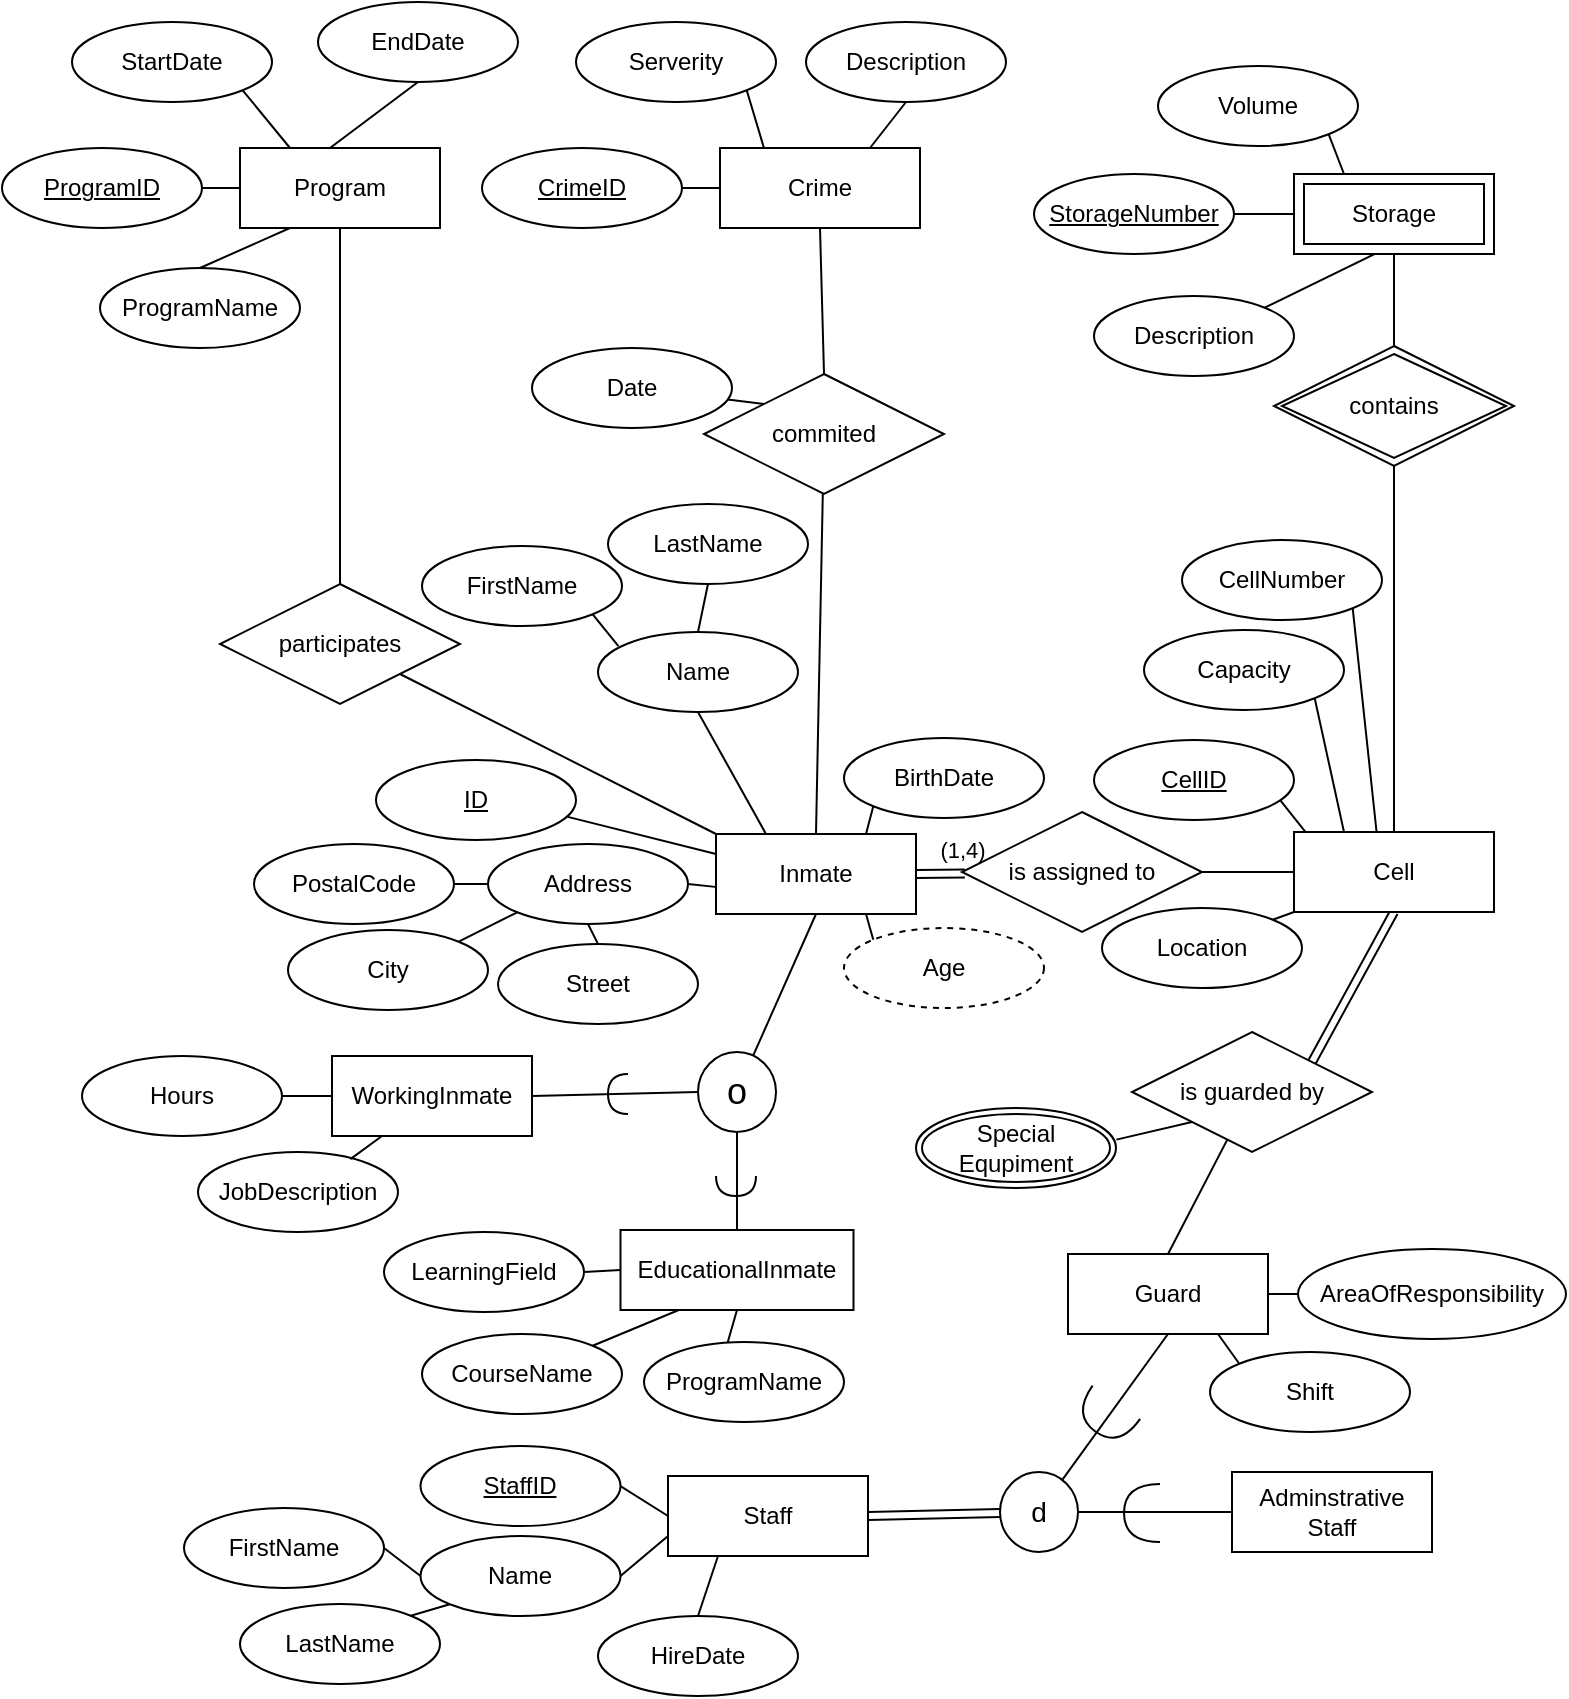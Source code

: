 <mxfile version="27.1.1">
  <diagram name="Page-1" id="BBwyY8dmLRAcq-_amI1H">
    <mxGraphModel dx="1548" dy="950" grid="0" gridSize="10" guides="1" tooltips="1" connect="1" arrows="1" fold="1" page="0" pageScale="1" pageWidth="850" pageHeight="1100" math="0" shadow="0">
      <root>
        <mxCell id="0" />
        <mxCell id="1" parent="0" />
        <mxCell id="2KIVhRjF1y1EVybfexX1-1" value="Inmate" style="whiteSpace=wrap;html=1;align=center;" vertex="1" parent="1">
          <mxGeometry x="166" y="65" width="100" height="40" as="geometry" />
        </mxCell>
        <mxCell id="2KIVhRjF1y1EVybfexX1-4" value="participates" style="shape=rhombus;perimeter=rhombusPerimeter;whiteSpace=wrap;html=1;align=center;" vertex="1" parent="1">
          <mxGeometry x="-82" y="-60" width="120" height="60" as="geometry" />
        </mxCell>
        <mxCell id="2KIVhRjF1y1EVybfexX1-5" value="" style="endArrow=none;html=1;rounded=0;entryX=0.5;entryY=0;entryDx=0;entryDy=0;" edge="1" parent="1" source="2KIVhRjF1y1EVybfexX1-6" target="2KIVhRjF1y1EVybfexX1-1">
          <mxGeometry relative="1" as="geometry">
            <mxPoint x="143" y="-66" as="sourcePoint" />
            <mxPoint x="299" y="11" as="targetPoint" />
            <Array as="points" />
          </mxGeometry>
        </mxCell>
        <mxCell id="2KIVhRjF1y1EVybfexX1-6" value="commited" style="shape=rhombus;perimeter=rhombusPerimeter;whiteSpace=wrap;html=1;align=center;" vertex="1" parent="1">
          <mxGeometry x="160" y="-165" width="120" height="60" as="geometry" />
        </mxCell>
        <mxCell id="2KIVhRjF1y1EVybfexX1-7" value="" style="endArrow=none;html=1;rounded=0;entryX=1;entryY=0.5;entryDx=0;entryDy=0;shape=link;" edge="1" parent="1" source="2KIVhRjF1y1EVybfexX1-8" target="2KIVhRjF1y1EVybfexX1-1">
          <mxGeometry relative="1" as="geometry">
            <mxPoint x="602" y="83" as="sourcePoint" />
            <mxPoint x="758" y="160" as="targetPoint" />
            <Array as="points" />
          </mxGeometry>
        </mxCell>
        <mxCell id="2KIVhRjF1y1EVybfexX1-54" value="&lt;div&gt;(1,4)&lt;/div&gt;" style="edgeLabel;html=1;align=center;verticalAlign=middle;resizable=0;points=[];rotation=0;" vertex="1" connectable="0" parent="2KIVhRjF1y1EVybfexX1-7">
          <mxGeometry x="-0.043" y="-2" relative="1" as="geometry">
            <mxPoint x="10" y="-10" as="offset" />
          </mxGeometry>
        </mxCell>
        <mxCell id="2KIVhRjF1y1EVybfexX1-8" value="is assigned to" style="shape=rhombus;perimeter=rhombusPerimeter;whiteSpace=wrap;html=1;align=center;" vertex="1" parent="1">
          <mxGeometry x="289" y="54" width="120" height="60" as="geometry" />
        </mxCell>
        <mxCell id="2KIVhRjF1y1EVybfexX1-9" value="" style="endArrow=none;html=1;rounded=0;entryX=0.5;entryY=0;entryDx=0;entryDy=0;" edge="1" parent="1" source="2KIVhRjF1y1EVybfexX1-10" target="2KIVhRjF1y1EVybfexX1-29">
          <mxGeometry relative="1" as="geometry">
            <mxPoint x="463" y="271" as="sourcePoint" />
            <mxPoint x="619" y="348" as="targetPoint" />
            <Array as="points" />
          </mxGeometry>
        </mxCell>
        <mxCell id="2KIVhRjF1y1EVybfexX1-10" value="is guarded by" style="shape=rhombus;perimeter=rhombusPerimeter;whiteSpace=wrap;html=1;align=center;" vertex="1" parent="1">
          <mxGeometry x="374" y="164" width="120" height="60" as="geometry" />
        </mxCell>
        <mxCell id="2KIVhRjF1y1EVybfexX1-14" value="" style="endArrow=none;html=1;rounded=0;exitX=0;exitY=0;exitDx=0;exitDy=0;" edge="1" parent="1" source="2KIVhRjF1y1EVybfexX1-6" target="2KIVhRjF1y1EVybfexX1-15">
          <mxGeometry relative="1" as="geometry">
            <mxPoint x="294.0" y="-142" as="sourcePoint" />
            <mxPoint x="367" y="-151" as="targetPoint" />
          </mxGeometry>
        </mxCell>
        <mxCell id="2KIVhRjF1y1EVybfexX1-15" value="Date" style="ellipse;whiteSpace=wrap;html=1;align=center;" vertex="1" parent="1">
          <mxGeometry x="74" y="-178" width="100" height="40" as="geometry" />
        </mxCell>
        <mxCell id="2KIVhRjF1y1EVybfexX1-17" value="" style="endArrow=none;html=1;rounded=0;exitX=1;exitY=1;exitDx=0;exitDy=0;entryX=0.25;entryY=0;entryDx=0;entryDy=0;" edge="1" parent="1" source="2KIVhRjF1y1EVybfexX1-35" target="2KIVhRjF1y1EVybfexX1-23">
          <mxGeometry relative="1" as="geometry">
            <mxPoint x="-138" y="-40" as="sourcePoint" />
            <mxPoint x="22" y="-40" as="targetPoint" />
          </mxGeometry>
        </mxCell>
        <mxCell id="2KIVhRjF1y1EVybfexX1-18" value="" style="endArrow=none;html=1;rounded=0;exitX=0.5;exitY=1;exitDx=0;exitDy=0;" edge="1" parent="1" source="2KIVhRjF1y1EVybfexX1-1" target="2KIVhRjF1y1EVybfexX1-55">
          <mxGeometry relative="1" as="geometry">
            <mxPoint x="136" y="149" as="sourcePoint" />
            <mxPoint x="216" y="146" as="targetPoint" />
          </mxGeometry>
        </mxCell>
        <mxCell id="2KIVhRjF1y1EVybfexX1-19" value="" style="endArrow=none;html=1;rounded=0;entryX=0.5;entryY=1;entryDx=0;entryDy=0;exitX=1;exitY=0;exitDx=0;exitDy=0;shape=link;" edge="1" parent="1" source="2KIVhRjF1y1EVybfexX1-10" target="2KIVhRjF1y1EVybfexX1-27">
          <mxGeometry relative="1" as="geometry">
            <mxPoint x="-172" y="122" as="sourcePoint" />
            <mxPoint x="-19" y="122" as="targetPoint" />
          </mxGeometry>
        </mxCell>
        <mxCell id="2KIVhRjF1y1EVybfexX1-20" value="" style="endArrow=none;html=1;rounded=0;entryX=0.419;entryY=0;entryDx=0;entryDy=0;entryPerimeter=0;exitX=0.5;exitY=1;exitDx=0;exitDy=0;" edge="1" parent="1" source="2KIVhRjF1y1EVybfexX1-72" target="2KIVhRjF1y1EVybfexX1-78">
          <mxGeometry relative="1" as="geometry">
            <mxPoint x="-347.5" y="252.5" as="sourcePoint" />
            <mxPoint x="-187.5" y="252.5" as="targetPoint" />
          </mxGeometry>
        </mxCell>
        <mxCell id="2KIVhRjF1y1EVybfexX1-21" value="" style="endArrow=none;html=1;rounded=0;exitX=1;exitY=0.5;exitDx=0;exitDy=0;entryX=0;entryY=0.5;entryDx=0;entryDy=0;" edge="1" parent="1" source="2KIVhRjF1y1EVybfexX1-34" target="2KIVhRjF1y1EVybfexX1-25">
          <mxGeometry relative="1" as="geometry">
            <mxPoint x="145" y="-225" as="sourcePoint" />
            <mxPoint x="305" y="-225" as="targetPoint" />
          </mxGeometry>
        </mxCell>
        <mxCell id="2KIVhRjF1y1EVybfexX1-22" value="" style="endArrow=none;html=1;rounded=0;exitX=1;exitY=0.5;exitDx=0;exitDy=0;entryX=0;entryY=0.5;entryDx=0;entryDy=0;" edge="1" parent="1" source="2KIVhRjF1y1EVybfexX1-33" target="2KIVhRjF1y1EVybfexX1-23">
          <mxGeometry relative="1" as="geometry">
            <mxPoint x="-72" y="-189" as="sourcePoint" />
            <mxPoint x="88" y="-189" as="targetPoint" />
          </mxGeometry>
        </mxCell>
        <mxCell id="2KIVhRjF1y1EVybfexX1-23" value="&lt;div&gt;Program&lt;/div&gt;" style="whiteSpace=wrap;html=1;align=center;" vertex="1" parent="1">
          <mxGeometry x="-72" y="-278" width="100" height="40" as="geometry" />
        </mxCell>
        <mxCell id="2KIVhRjF1y1EVybfexX1-24" value="" style="endArrow=none;html=1;rounded=0;entryX=0.5;entryY=1;entryDx=0;entryDy=0;exitX=0.5;exitY=0;exitDx=0;exitDy=0;" edge="1" parent="1" target="2KIVhRjF1y1EVybfexX1-23" source="2KIVhRjF1y1EVybfexX1-4">
          <mxGeometry relative="1" as="geometry">
            <mxPoint x="278" y="-184" as="sourcePoint" />
            <mxPoint x="99" y="-134" as="targetPoint" />
            <Array as="points" />
          </mxGeometry>
        </mxCell>
        <mxCell id="2KIVhRjF1y1EVybfexX1-25" value="Crime" style="whiteSpace=wrap;html=1;align=center;" vertex="1" parent="1">
          <mxGeometry x="168" y="-278" width="100" height="40" as="geometry" />
        </mxCell>
        <mxCell id="2KIVhRjF1y1EVybfexX1-26" value="" style="endArrow=none;html=1;rounded=0;entryX=0.5;entryY=1;entryDx=0;entryDy=0;exitX=0.5;exitY=0;exitDx=0;exitDy=0;" edge="1" parent="1" target="2KIVhRjF1y1EVybfexX1-25" source="2KIVhRjF1y1EVybfexX1-6">
          <mxGeometry relative="1" as="geometry">
            <mxPoint x="563" y="-135" as="sourcePoint" />
            <mxPoint x="876" y="-10" as="targetPoint" />
            <Array as="points" />
          </mxGeometry>
        </mxCell>
        <mxCell id="2KIVhRjF1y1EVybfexX1-27" value="Cell" style="whiteSpace=wrap;html=1;align=center;" vertex="1" parent="1">
          <mxGeometry x="455" y="64" width="100" height="40" as="geometry" />
        </mxCell>
        <mxCell id="2KIVhRjF1y1EVybfexX1-28" value="" style="endArrow=none;html=1;rounded=0;entryX=0;entryY=0.5;entryDx=0;entryDy=0;exitX=1;exitY=0.5;exitDx=0;exitDy=0;" edge="1" parent="1" target="2KIVhRjF1y1EVybfexX1-27" source="2KIVhRjF1y1EVybfexX1-8">
          <mxGeometry relative="1" as="geometry">
            <mxPoint x="775" y="-99" as="sourcePoint" />
            <mxPoint x="1088" y="26" as="targetPoint" />
            <Array as="points" />
          </mxGeometry>
        </mxCell>
        <mxCell id="2KIVhRjF1y1EVybfexX1-29" value="Guard" style="whiteSpace=wrap;html=1;align=center;" vertex="1" parent="1">
          <mxGeometry x="342" y="275" width="100" height="40" as="geometry" />
        </mxCell>
        <mxCell id="2KIVhRjF1y1EVybfexX1-30" value="" style="endArrow=none;html=1;rounded=0;entryX=1;entryY=0.5;entryDx=0;entryDy=0;exitX=0;exitY=0.5;exitDx=0;exitDy=0;" edge="1" parent="1" target="2KIVhRjF1y1EVybfexX1-29" source="2KIVhRjF1y1EVybfexX1-140">
          <mxGeometry relative="1" as="geometry">
            <mxPoint x="490" y="295" as="sourcePoint" />
            <mxPoint x="1032" y="502" as="targetPoint" />
            <Array as="points" />
          </mxGeometry>
        </mxCell>
        <mxCell id="2KIVhRjF1y1EVybfexX1-33" value="ProgramID" style="ellipse;whiteSpace=wrap;html=1;align=center;fontStyle=4;" vertex="1" parent="1">
          <mxGeometry x="-191" y="-278" width="100" height="40" as="geometry" />
        </mxCell>
        <mxCell id="2KIVhRjF1y1EVybfexX1-34" value="CrimeID" style="ellipse;whiteSpace=wrap;html=1;align=center;fontStyle=4;" vertex="1" parent="1">
          <mxGeometry x="49" y="-278" width="100" height="40" as="geometry" />
        </mxCell>
        <mxCell id="2KIVhRjF1y1EVybfexX1-35" value="StartDate" style="ellipse;whiteSpace=wrap;html=1;align=center;" vertex="1" parent="1">
          <mxGeometry x="-156" y="-341" width="100" height="40" as="geometry" />
        </mxCell>
        <mxCell id="2KIVhRjF1y1EVybfexX1-36" value="EndDate" style="ellipse;whiteSpace=wrap;html=1;align=center;" vertex="1" parent="1">
          <mxGeometry x="-33" y="-351" width="100" height="40" as="geometry" />
        </mxCell>
        <mxCell id="2KIVhRjF1y1EVybfexX1-37" value="&lt;div&gt;ProgramName&lt;/div&gt;" style="ellipse;whiteSpace=wrap;html=1;align=center;" vertex="1" parent="1">
          <mxGeometry x="-142" y="-218" width="100" height="40" as="geometry" />
        </mxCell>
        <mxCell id="2KIVhRjF1y1EVybfexX1-38" value="" style="endArrow=none;html=1;rounded=0;exitX=0.5;exitY=0;exitDx=0;exitDy=0;entryX=0.25;entryY=1;entryDx=0;entryDy=0;" edge="1" parent="1" source="2KIVhRjF1y1EVybfexX1-37" target="2KIVhRjF1y1EVybfexX1-23">
          <mxGeometry relative="1" as="geometry">
            <mxPoint x="-56" y="-240" as="sourcePoint" />
            <mxPoint x="-37" y="-240" as="targetPoint" />
          </mxGeometry>
        </mxCell>
        <mxCell id="2KIVhRjF1y1EVybfexX1-39" value="" style="endArrow=none;html=1;rounded=0;exitX=0.45;exitY=0;exitDx=0;exitDy=0;entryX=0.5;entryY=1;entryDx=0;entryDy=0;exitPerimeter=0;" edge="1" parent="1" source="2KIVhRjF1y1EVybfexX1-23" target="2KIVhRjF1y1EVybfexX1-36">
          <mxGeometry relative="1" as="geometry">
            <mxPoint x="-7" y="-297" as="sourcePoint" />
            <mxPoint x="12" y="-297" as="targetPoint" />
          </mxGeometry>
        </mxCell>
        <mxCell id="2KIVhRjF1y1EVybfexX1-41" value="" style="endArrow=none;html=1;rounded=0;exitX=1;exitY=1;exitDx=0;exitDy=0;entryX=0.219;entryY=-0.007;entryDx=0;entryDy=0;entryPerimeter=0;" edge="1" parent="1" source="2KIVhRjF1y1EVybfexX1-42" target="2KIVhRjF1y1EVybfexX1-25">
          <mxGeometry relative="1" as="geometry">
            <mxPoint x="109" y="-53" as="sourcePoint" />
            <mxPoint x="200" y="-291" as="targetPoint" />
          </mxGeometry>
        </mxCell>
        <mxCell id="2KIVhRjF1y1EVybfexX1-42" value="Serverity" style="ellipse;whiteSpace=wrap;html=1;align=center;" vertex="1" parent="1">
          <mxGeometry x="96" y="-341" width="100" height="40" as="geometry" />
        </mxCell>
        <mxCell id="2KIVhRjF1y1EVybfexX1-43" value="Description" style="ellipse;whiteSpace=wrap;html=1;align=center;" vertex="1" parent="1">
          <mxGeometry x="211" y="-341" width="100" height="40" as="geometry" />
        </mxCell>
        <mxCell id="2KIVhRjF1y1EVybfexX1-44" value="" style="endArrow=none;html=1;rounded=0;exitX=0.75;exitY=0;exitDx=0;exitDy=0;entryX=0.5;entryY=1;entryDx=0;entryDy=0;" edge="1" parent="1" target="2KIVhRjF1y1EVybfexX1-43" source="2KIVhRjF1y1EVybfexX1-25">
          <mxGeometry relative="1" as="geometry">
            <mxPoint x="220" y="-291" as="sourcePoint" />
            <mxPoint x="259" y="-310" as="targetPoint" />
          </mxGeometry>
        </mxCell>
        <mxCell id="2KIVhRjF1y1EVybfexX1-45" value="" style="endArrow=none;html=1;rounded=0;exitX=0.921;exitY=0.721;exitDx=0;exitDy=0;exitPerimeter=0;entryX=0.058;entryY=0.003;entryDx=0;entryDy=0;entryPerimeter=0;" edge="1" parent="1" source="2KIVhRjF1y1EVybfexX1-47" target="2KIVhRjF1y1EVybfexX1-27">
          <mxGeometry relative="1" as="geometry">
            <mxPoint x="406" y="-62" as="sourcePoint" />
            <mxPoint x="459" y="62" as="targetPoint" />
          </mxGeometry>
        </mxCell>
        <mxCell id="2KIVhRjF1y1EVybfexX1-47" value="CellID" style="ellipse;whiteSpace=wrap;html=1;align=center;fontStyle=4;" vertex="1" parent="1">
          <mxGeometry x="355" y="18" width="100" height="40" as="geometry" />
        </mxCell>
        <mxCell id="2KIVhRjF1y1EVybfexX1-48" value="" style="endArrow=none;html=1;rounded=0;exitX=1;exitY=1;exitDx=0;exitDy=0;entryX=0.413;entryY=0.003;entryDx=0;entryDy=0;entryPerimeter=0;" edge="1" parent="1" source="2KIVhRjF1y1EVybfexX1-49" target="2KIVhRjF1y1EVybfexX1-27">
          <mxGeometry relative="1" as="geometry">
            <mxPoint x="370" y="110" as="sourcePoint" />
            <mxPoint x="450.9" y="-115.28" as="targetPoint" />
          </mxGeometry>
        </mxCell>
        <mxCell id="2KIVhRjF1y1EVybfexX1-49" value="CellNumber" style="ellipse;whiteSpace=wrap;html=1;align=center;" vertex="1" parent="1">
          <mxGeometry x="399" y="-82" width="100" height="40" as="geometry" />
        </mxCell>
        <mxCell id="2KIVhRjF1y1EVybfexX1-50" value="Location" style="ellipse;whiteSpace=wrap;html=1;align=center;" vertex="1" parent="1">
          <mxGeometry x="359" y="102" width="100" height="40" as="geometry" />
        </mxCell>
        <mxCell id="2KIVhRjF1y1EVybfexX1-51" value="" style="endArrow=none;html=1;rounded=0;exitX=0;exitY=1;exitDx=0;exitDy=0;entryX=1;entryY=0;entryDx=0;entryDy=0;" edge="1" parent="1" source="2KIVhRjF1y1EVybfexX1-27" target="2KIVhRjF1y1EVybfexX1-50">
          <mxGeometry relative="1" as="geometry">
            <mxPoint x="504" y="-115" as="sourcePoint" />
            <mxPoint x="520" y="-147" as="targetPoint" />
          </mxGeometry>
        </mxCell>
        <mxCell id="2KIVhRjF1y1EVybfexX1-52" value="Capacity" style="ellipse;whiteSpace=wrap;html=1;align=center;" vertex="1" parent="1">
          <mxGeometry x="380" y="-37" width="100" height="40" as="geometry" />
        </mxCell>
        <mxCell id="2KIVhRjF1y1EVybfexX1-53" value="" style="endArrow=none;html=1;rounded=0;exitX=0.25;exitY=0;exitDx=0;exitDy=0;entryX=1;entryY=1;entryDx=0;entryDy=0;" edge="1" parent="1" target="2KIVhRjF1y1EVybfexX1-52" source="2KIVhRjF1y1EVybfexX1-27">
          <mxGeometry relative="1" as="geometry">
            <mxPoint x="586" y="-57" as="sourcePoint" />
            <mxPoint x="602" y="-102" as="targetPoint" />
          </mxGeometry>
        </mxCell>
        <mxCell id="2KIVhRjF1y1EVybfexX1-55" value="&lt;div align=&quot;center&quot;&gt;&lt;font style=&quot;font-size: 18px;&quot;&gt;o&lt;/font&gt;&lt;/div&gt;" style="ellipse;whiteSpace=wrap;html=1;align=center;" vertex="1" parent="1">
          <mxGeometry x="157" y="174" width="39" height="40" as="geometry" />
        </mxCell>
        <mxCell id="2KIVhRjF1y1EVybfexX1-60" value="" style="endArrow=none;html=1;rounded=0;exitX=0.5;exitY=1;exitDx=0;exitDy=0;entryX=0.5;entryY=0;entryDx=0;entryDy=0;" edge="1" parent="1" source="2KIVhRjF1y1EVybfexX1-55" target="2KIVhRjF1y1EVybfexX1-72">
          <mxGeometry x="-0.002" y="-24" relative="1" as="geometry">
            <mxPoint x="117" y="273" as="sourcePoint" />
            <mxPoint x="141" y="295" as="targetPoint" />
            <mxPoint as="offset" />
          </mxGeometry>
        </mxCell>
        <mxCell id="2KIVhRjF1y1EVybfexX1-61" value="" style="endArrow=none;html=1;rounded=0;exitX=0;exitY=0.5;exitDx=0;exitDy=0;entryX=1;entryY=0.5;entryDx=0;entryDy=0;" edge="1" parent="1" source="2KIVhRjF1y1EVybfexX1-55" target="2KIVhRjF1y1EVybfexX1-68">
          <mxGeometry relative="1" as="geometry">
            <mxPoint x="44" y="255" as="sourcePoint" />
            <mxPoint x="55" y="302" as="targetPoint" />
          </mxGeometry>
        </mxCell>
        <mxCell id="2KIVhRjF1y1EVybfexX1-64" value="" style="shape=requiredInterface;html=1;verticalLabelPosition=bottom;sketch=0;rotation=90;" vertex="1" parent="1">
          <mxGeometry x="171" y="231" width="10" height="20" as="geometry" />
        </mxCell>
        <mxCell id="2KIVhRjF1y1EVybfexX1-65" value="" style="shape=requiredInterface;html=1;verticalLabelPosition=bottom;sketch=0;rotation=-180;" vertex="1" parent="1">
          <mxGeometry x="111.997" y="185.004" width="10" height="20" as="geometry" />
        </mxCell>
        <mxCell id="2KIVhRjF1y1EVybfexX1-67" value="" style="endArrow=none;html=1;rounded=0;exitX=1;exitY=0.5;exitDx=0;exitDy=0;entryX=0;entryY=0.5;entryDx=0;entryDy=0;" edge="1" parent="1" target="2KIVhRjF1y1EVybfexX1-68" source="2KIVhRjF1y1EVybfexX1-76">
          <mxGeometry relative="1" as="geometry">
            <mxPoint x="-70" y="249" as="sourcePoint" />
            <mxPoint x="109" y="318" as="targetPoint" />
          </mxGeometry>
        </mxCell>
        <mxCell id="2KIVhRjF1y1EVybfexX1-68" value="WorkingInmate" style="whiteSpace=wrap;html=1;align=center;" vertex="1" parent="1">
          <mxGeometry x="-26" y="176" width="100" height="40" as="geometry" />
        </mxCell>
        <mxCell id="2KIVhRjF1y1EVybfexX1-69" value="JobDescription" style="ellipse;whiteSpace=wrap;html=1;align=center;" vertex="1" parent="1">
          <mxGeometry x="-93" y="224" width="100" height="40" as="geometry" />
        </mxCell>
        <mxCell id="2KIVhRjF1y1EVybfexX1-70" value="" style="endArrow=none;html=1;rounded=0;exitX=0.762;exitY=0.089;exitDx=0;exitDy=0;entryX=0.25;entryY=1;entryDx=0;entryDy=0;exitPerimeter=0;" edge="1" parent="1" source="2KIVhRjF1y1EVybfexX1-69" target="2KIVhRjF1y1EVybfexX1-68">
          <mxGeometry relative="1" as="geometry">
            <mxPoint x="-35" y="267" as="sourcePoint" />
            <mxPoint x="-16" y="267" as="targetPoint" />
          </mxGeometry>
        </mxCell>
        <mxCell id="2KIVhRjF1y1EVybfexX1-71" value="" style="endArrow=none;html=1;rounded=0;entryX=1;entryY=0.5;entryDx=0;entryDy=0;exitX=0;exitY=0.5;exitDx=0;exitDy=0;" edge="1" parent="1" target="2KIVhRjF1y1EVybfexX1-75" source="2KIVhRjF1y1EVybfexX1-72">
          <mxGeometry relative="1" as="geometry">
            <mxPoint x="118" y="273" as="sourcePoint" />
            <mxPoint x="114.5" y="288.5" as="targetPoint" />
          </mxGeometry>
        </mxCell>
        <mxCell id="2KIVhRjF1y1EVybfexX1-72" value="EducationalInmate" style="whiteSpace=wrap;html=1;align=center;" vertex="1" parent="1">
          <mxGeometry x="118.25" y="263" width="116.5" height="40" as="geometry" />
        </mxCell>
        <mxCell id="2KIVhRjF1y1EVybfexX1-73" value="CourseName" style="ellipse;whiteSpace=wrap;html=1;align=center;" vertex="1" parent="1">
          <mxGeometry x="19" y="315" width="100" height="40" as="geometry" />
        </mxCell>
        <mxCell id="2KIVhRjF1y1EVybfexX1-74" value="" style="endArrow=none;html=1;rounded=0;exitX=1;exitY=0;exitDx=0;exitDy=0;entryX=0.25;entryY=1;entryDx=0;entryDy=0;" edge="1" parent="1" source="2KIVhRjF1y1EVybfexX1-73" target="2KIVhRjF1y1EVybfexX1-72">
          <mxGeometry relative="1" as="geometry">
            <mxPoint x="138" y="341" as="sourcePoint" />
            <mxPoint x="157" y="341" as="targetPoint" />
          </mxGeometry>
        </mxCell>
        <mxCell id="2KIVhRjF1y1EVybfexX1-75" value="LearningField" style="ellipse;whiteSpace=wrap;html=1;align=center;" vertex="1" parent="1">
          <mxGeometry y="264" width="100" height="40" as="geometry" />
        </mxCell>
        <mxCell id="2KIVhRjF1y1EVybfexX1-76" value="Hours" style="ellipse;whiteSpace=wrap;html=1;align=center;" vertex="1" parent="1">
          <mxGeometry x="-151" y="176" width="100" height="40" as="geometry" />
        </mxCell>
        <mxCell id="2KIVhRjF1y1EVybfexX1-78" value="&lt;div&gt;ProgramName&lt;/div&gt;" style="ellipse;whiteSpace=wrap;html=1;align=center;" vertex="1" parent="1">
          <mxGeometry x="130" y="319" width="100" height="40" as="geometry" />
        </mxCell>
        <mxCell id="2KIVhRjF1y1EVybfexX1-79" value="" style="endArrow=none;html=1;rounded=0;exitX=0.5;exitY=0;exitDx=0;exitDy=0;entryX=0.5;entryY=1;entryDx=0;entryDy=0;" edge="1" parent="1" source="2KIVhRjF1y1EVybfexX1-82" target="2KIVhRjF1y1EVybfexX1-97">
          <mxGeometry relative="1" as="geometry">
            <mxPoint x="810" y="49" as="sourcePoint" />
            <mxPoint x="762" y="99" as="targetPoint" />
            <Array as="points" />
          </mxGeometry>
        </mxCell>
        <mxCell id="2KIVhRjF1y1EVybfexX1-81" value="" style="endArrow=none;html=1;rounded=0;entryX=0.5;entryY=1;entryDx=0;entryDy=0;exitX=0.5;exitY=0;exitDx=0;exitDy=0;" edge="1" parent="1" source="2KIVhRjF1y1EVybfexX1-27" target="2KIVhRjF1y1EVybfexX1-82">
          <mxGeometry relative="1" as="geometry">
            <mxPoint x="298" y="-77" as="sourcePoint" />
            <mxPoint x="699" y="234" as="targetPoint" />
          </mxGeometry>
        </mxCell>
        <mxCell id="2KIVhRjF1y1EVybfexX1-82" value="contains" style="shape=rhombus;double=1;perimeter=rhombusPerimeter;whiteSpace=wrap;html=1;align=center;" vertex="1" parent="1">
          <mxGeometry x="445" y="-179" width="120" height="60" as="geometry" />
        </mxCell>
        <mxCell id="2KIVhRjF1y1EVybfexX1-84" value="Staff" style="whiteSpace=wrap;html=1;align=center;" vertex="1" parent="1">
          <mxGeometry x="142" y="386" width="100" height="40" as="geometry" />
        </mxCell>
        <mxCell id="2KIVhRjF1y1EVybfexX1-85" value="" style="endArrow=none;html=1;rounded=0;exitX=1;exitY=0.5;exitDx=0;exitDy=0;shape=link;" edge="1" parent="1" source="2KIVhRjF1y1EVybfexX1-84" target="2KIVhRjF1y1EVybfexX1-86">
          <mxGeometry relative="1" as="geometry">
            <mxPoint x="176" y="653" as="sourcePoint" />
            <mxPoint x="256" y="650" as="targetPoint" />
          </mxGeometry>
        </mxCell>
        <mxCell id="2KIVhRjF1y1EVybfexX1-86" value="&lt;font style=&quot;font-size: 14px;&quot;&gt;d&lt;/font&gt;" style="ellipse;whiteSpace=wrap;html=1;align=center;" vertex="1" parent="1">
          <mxGeometry x="308" y="384" width="39" height="40" as="geometry" />
        </mxCell>
        <mxCell id="2KIVhRjF1y1EVybfexX1-87" value="" style="endArrow=none;html=1;rounded=0;entryX=0.5;entryY=1;entryDx=0;entryDy=0;" edge="1" parent="1" source="2KIVhRjF1y1EVybfexX1-86" target="2KIVhRjF1y1EVybfexX1-29">
          <mxGeometry x="-0.002" y="-24" relative="1" as="geometry">
            <mxPoint x="274" y="692" as="sourcePoint" />
            <mxPoint x="298" y="714" as="targetPoint" />
            <mxPoint as="offset" />
          </mxGeometry>
        </mxCell>
        <mxCell id="2KIVhRjF1y1EVybfexX1-88" value="" style="endArrow=none;html=1;rounded=0;exitX=1;exitY=0.5;exitDx=0;exitDy=0;entryX=0;entryY=0.5;entryDx=0;entryDy=0;" edge="1" parent="1" source="2KIVhRjF1y1EVybfexX1-86" target="2KIVhRjF1y1EVybfexX1-91">
          <mxGeometry relative="1" as="geometry">
            <mxPoint x="349.001" y="439.001" as="sourcePoint" />
            <mxPoint x="451.78" y="419.79" as="targetPoint" />
          </mxGeometry>
        </mxCell>
        <mxCell id="2KIVhRjF1y1EVybfexX1-89" value="" style="shape=requiredInterface;html=1;verticalLabelPosition=bottom;sketch=0;rotation=-180;" vertex="1" parent="1">
          <mxGeometry x="370" y="389.98" width="18" height="29.02" as="geometry" />
        </mxCell>
        <mxCell id="2KIVhRjF1y1EVybfexX1-91" value="Adminstrative Staff" style="whiteSpace=wrap;html=1;align=center;" vertex="1" parent="1">
          <mxGeometry x="424" y="384" width="100" height="40" as="geometry" />
        </mxCell>
        <mxCell id="2KIVhRjF1y1EVybfexX1-92" value="" style="endArrow=none;html=1;rounded=0;entryX=0.423;entryY=0.976;entryDx=0;entryDy=0;entryPerimeter=0;exitX=1;exitY=0;exitDx=0;exitDy=0;" edge="1" parent="1" source="2KIVhRjF1y1EVybfexX1-104" target="2KIVhRjF1y1EVybfexX1-97">
          <mxGeometry relative="1" as="geometry">
            <mxPoint x="542" y="-40" as="sourcePoint" />
            <mxPoint x="372" y="477" as="targetPoint" />
          </mxGeometry>
        </mxCell>
        <mxCell id="2KIVhRjF1y1EVybfexX1-97" value="Storage" style="shape=ext;margin=3;double=1;whiteSpace=wrap;html=1;align=center;" vertex="1" parent="1">
          <mxGeometry x="455" y="-265" width="100" height="40" as="geometry" />
        </mxCell>
        <mxCell id="2KIVhRjF1y1EVybfexX1-98" value="StorageNumber" style="ellipse;whiteSpace=wrap;html=1;align=center;fontStyle=4;" vertex="1" parent="1">
          <mxGeometry x="325" y="-265" width="100" height="40" as="geometry" />
        </mxCell>
        <mxCell id="2KIVhRjF1y1EVybfexX1-100" value="" style="endArrow=none;html=1;rounded=0;entryX=1;entryY=0.5;entryDx=0;entryDy=0;exitX=0;exitY=0.5;exitDx=0;exitDy=0;" edge="1" parent="1" source="2KIVhRjF1y1EVybfexX1-97" target="2KIVhRjF1y1EVybfexX1-98">
          <mxGeometry relative="1" as="geometry">
            <mxPoint x="694" y="322" as="sourcePoint" />
            <mxPoint x="692" y="229" as="targetPoint" />
            <Array as="points" />
          </mxGeometry>
        </mxCell>
        <mxCell id="2KIVhRjF1y1EVybfexX1-101" value="" style="endArrow=none;html=1;rounded=0;entryX=0.25;entryY=0;entryDx=0;entryDy=0;exitX=1;exitY=1;exitDx=0;exitDy=0;" edge="1" parent="1" source="2KIVhRjF1y1EVybfexX1-103" target="2KIVhRjF1y1EVybfexX1-97">
          <mxGeometry relative="1" as="geometry">
            <mxPoint x="634" y="-72" as="sourcePoint" />
            <mxPoint x="782" y="234" as="targetPoint" />
          </mxGeometry>
        </mxCell>
        <mxCell id="2KIVhRjF1y1EVybfexX1-103" value="Volume" style="ellipse;whiteSpace=wrap;html=1;align=center;" vertex="1" parent="1">
          <mxGeometry x="387" y="-319" width="100" height="40" as="geometry" />
        </mxCell>
        <mxCell id="2KIVhRjF1y1EVybfexX1-104" value="Description" style="ellipse;whiteSpace=wrap;html=1;align=center;" vertex="1" parent="1">
          <mxGeometry x="355" y="-204" width="100" height="40" as="geometry" />
        </mxCell>
        <mxCell id="2KIVhRjF1y1EVybfexX1-106" value="Name" style="ellipse;whiteSpace=wrap;html=1;align=center;" vertex="1" parent="1">
          <mxGeometry x="107" y="-36" width="100" height="40" as="geometry" />
        </mxCell>
        <mxCell id="2KIVhRjF1y1EVybfexX1-107" value="BirthDate" style="ellipse;whiteSpace=wrap;html=1;align=center;" vertex="1" parent="1">
          <mxGeometry x="230" y="17" width="100" height="40" as="geometry" />
        </mxCell>
        <mxCell id="2KIVhRjF1y1EVybfexX1-108" value="Age" style="ellipse;whiteSpace=wrap;html=1;align=center;dashed=1;" vertex="1" parent="1">
          <mxGeometry x="230" y="112" width="100" height="40" as="geometry" />
        </mxCell>
        <mxCell id="2KIVhRjF1y1EVybfexX1-110" value="ID" style="ellipse;whiteSpace=wrap;html=1;align=center;fontStyle=4;" vertex="1" parent="1">
          <mxGeometry x="-4" y="28" width="100" height="40" as="geometry" />
        </mxCell>
        <mxCell id="2KIVhRjF1y1EVybfexX1-111" value="Special Equpiment" style="ellipse;shape=doubleEllipse;margin=3;whiteSpace=wrap;html=1;align=center;" vertex="1" parent="1">
          <mxGeometry x="266" y="202" width="100" height="40" as="geometry" />
        </mxCell>
        <mxCell id="2KIVhRjF1y1EVybfexX1-112" value="LastName" style="ellipse;whiteSpace=wrap;html=1;align=center;" vertex="1" parent="1">
          <mxGeometry x="112" y="-100" width="100" height="40" as="geometry" />
        </mxCell>
        <mxCell id="2KIVhRjF1y1EVybfexX1-113" value="FirstName" style="ellipse;whiteSpace=wrap;html=1;align=center;" vertex="1" parent="1">
          <mxGeometry x="19" y="-79" width="100" height="40" as="geometry" />
        </mxCell>
        <mxCell id="2KIVhRjF1y1EVybfexX1-114" value="" style="endArrow=none;html=1;rounded=0;exitX=1;exitY=1;exitDx=0;exitDy=0;entryX=0;entryY=0;entryDx=0;entryDy=0;" edge="1" parent="1" source="2KIVhRjF1y1EVybfexX1-4" target="2KIVhRjF1y1EVybfexX1-1">
          <mxGeometry relative="1" as="geometry">
            <mxPoint x="295" y="-22" as="sourcePoint" />
            <mxPoint x="455" y="-22" as="targetPoint" />
          </mxGeometry>
        </mxCell>
        <mxCell id="2KIVhRjF1y1EVybfexX1-115" value="" style="endArrow=none;html=1;rounded=0;entryX=0.102;entryY=0.177;entryDx=0;entryDy=0;exitX=1;exitY=1;exitDx=0;exitDy=0;entryPerimeter=0;" edge="1" parent="1" source="2KIVhRjF1y1EVybfexX1-113" target="2KIVhRjF1y1EVybfexX1-106">
          <mxGeometry relative="1" as="geometry">
            <mxPoint x="-37" y="-80" as="sourcePoint" />
            <mxPoint x="123" y="-80" as="targetPoint" />
          </mxGeometry>
        </mxCell>
        <mxCell id="2KIVhRjF1y1EVybfexX1-116" value="" style="endArrow=none;html=1;rounded=0;entryX=0.5;entryY=0;entryDx=0;entryDy=0;exitX=0.5;exitY=1;exitDx=0;exitDy=0;" edge="1" parent="1" source="2KIVhRjF1y1EVybfexX1-112" target="2KIVhRjF1y1EVybfexX1-106">
          <mxGeometry relative="1" as="geometry">
            <mxPoint x="121" y="-36" as="sourcePoint" />
            <mxPoint x="163" y="-69" as="targetPoint" />
          </mxGeometry>
        </mxCell>
        <mxCell id="2KIVhRjF1y1EVybfexX1-117" value="" style="endArrow=none;html=1;rounded=0;entryX=0.959;entryY=0.711;entryDx=0;entryDy=0;exitX=0;exitY=0.25;exitDx=0;exitDy=0;entryPerimeter=0;" edge="1" parent="1" source="2KIVhRjF1y1EVybfexX1-1" target="2KIVhRjF1y1EVybfexX1-110">
          <mxGeometry relative="1" as="geometry">
            <mxPoint x="143" y="79" as="sourcePoint" />
            <mxPoint x="185" y="46" as="targetPoint" />
          </mxGeometry>
        </mxCell>
        <mxCell id="2KIVhRjF1y1EVybfexX1-118" value="" style="endArrow=none;html=1;rounded=0;entryX=0;entryY=1;entryDx=0;entryDy=0;exitX=0.75;exitY=0;exitDx=0;exitDy=0;" edge="1" parent="1" source="2KIVhRjF1y1EVybfexX1-1" target="2KIVhRjF1y1EVybfexX1-107">
          <mxGeometry relative="1" as="geometry">
            <mxPoint x="166" y="47" as="sourcePoint" />
            <mxPoint x="208" y="14" as="targetPoint" />
          </mxGeometry>
        </mxCell>
        <mxCell id="2KIVhRjF1y1EVybfexX1-119" value="" style="endArrow=none;html=1;rounded=0;entryX=0.5;entryY=1;entryDx=0;entryDy=0;exitX=0.25;exitY=0;exitDx=0;exitDy=0;" edge="1" parent="1" source="2KIVhRjF1y1EVybfexX1-1" target="2KIVhRjF1y1EVybfexX1-106">
          <mxGeometry relative="1" as="geometry">
            <mxPoint x="181" y="75" as="sourcePoint" />
            <mxPoint x="223" y="42" as="targetPoint" />
          </mxGeometry>
        </mxCell>
        <mxCell id="2KIVhRjF1y1EVybfexX1-120" value="Address" style="ellipse;whiteSpace=wrap;html=1;align=center;" vertex="1" parent="1">
          <mxGeometry x="52" y="70" width="100" height="40" as="geometry" />
        </mxCell>
        <mxCell id="2KIVhRjF1y1EVybfexX1-121" value="PostalCode" style="ellipse;whiteSpace=wrap;html=1;align=center;" vertex="1" parent="1">
          <mxGeometry x="-65" y="70" width="100" height="40" as="geometry" />
        </mxCell>
        <mxCell id="2KIVhRjF1y1EVybfexX1-124" value="" style="endArrow=none;html=1;rounded=0;entryX=1;entryY=0;entryDx=0;entryDy=0;exitX=0;exitY=1;exitDx=0;exitDy=0;" edge="1" parent="1" target="2KIVhRjF1y1EVybfexX1-131" source="2KIVhRjF1y1EVybfexX1-120">
          <mxGeometry relative="1" as="geometry">
            <mxPoint x="90" y="175" as="sourcePoint" />
            <mxPoint x="-0.1" y="151.44" as="targetPoint" />
          </mxGeometry>
        </mxCell>
        <mxCell id="2KIVhRjF1y1EVybfexX1-125" value="" style="endArrow=none;html=1;rounded=0;entryX=1;entryY=0.5;entryDx=0;entryDy=0;exitX=0;exitY=0.5;exitDx=0;exitDy=0;" edge="1" parent="1" target="2KIVhRjF1y1EVybfexX1-121" source="2KIVhRjF1y1EVybfexX1-120">
          <mxGeometry relative="1" as="geometry">
            <mxPoint x="90" y="165" as="sourcePoint" />
            <mxPoint x="132" y="114" as="targetPoint" />
          </mxGeometry>
        </mxCell>
        <mxCell id="2KIVhRjF1y1EVybfexX1-126" value="Street" style="ellipse;whiteSpace=wrap;html=1;align=center;" vertex="1" parent="1">
          <mxGeometry x="57" y="120" width="100" height="40" as="geometry" />
        </mxCell>
        <mxCell id="2KIVhRjF1y1EVybfexX1-130" value="" style="endArrow=none;html=1;rounded=0;entryX=0.5;entryY=0;entryDx=0;entryDy=0;exitX=0.5;exitY=1;exitDx=0;exitDy=0;" edge="1" parent="1" target="2KIVhRjF1y1EVybfexX1-126" source="2KIVhRjF1y1EVybfexX1-120">
          <mxGeometry relative="1" as="geometry">
            <mxPoint x="214" y="212" as="sourcePoint" />
            <mxPoint x="256" y="161" as="targetPoint" />
          </mxGeometry>
        </mxCell>
        <mxCell id="2KIVhRjF1y1EVybfexX1-131" value="City" style="ellipse;whiteSpace=wrap;html=1;align=center;" vertex="1" parent="1">
          <mxGeometry x="-48" y="113" width="100" height="40" as="geometry" />
        </mxCell>
        <mxCell id="2KIVhRjF1y1EVybfexX1-133" value="" style="endArrow=none;html=1;rounded=0;entryX=1;entryY=0.5;entryDx=0;entryDy=0;exitX=-0.004;exitY=0.661;exitDx=0;exitDy=0;exitPerimeter=0;" edge="1" parent="1" source="2KIVhRjF1y1EVybfexX1-1" target="2KIVhRjF1y1EVybfexX1-120">
          <mxGeometry relative="1" as="geometry">
            <mxPoint x="154.0" y="69" as="sourcePoint" />
            <mxPoint x="128" y="77" as="targetPoint" />
          </mxGeometry>
        </mxCell>
        <mxCell id="2KIVhRjF1y1EVybfexX1-134" value="" style="endArrow=none;html=1;rounded=0;entryX=1.002;entryY=0.395;entryDx=0;entryDy=0;exitX=0;exitY=1;exitDx=0;exitDy=0;entryPerimeter=0;" edge="1" parent="1" source="2KIVhRjF1y1EVybfexX1-10" target="2KIVhRjF1y1EVybfexX1-111">
          <mxGeometry relative="1" as="geometry">
            <mxPoint x="458" y="154" as="sourcePoint" />
            <mxPoint x="455" y="164" as="targetPoint" />
          </mxGeometry>
        </mxCell>
        <mxCell id="2KIVhRjF1y1EVybfexX1-136" value="" style="endArrow=none;html=1;rounded=0;entryX=0.75;entryY=1;entryDx=0;entryDy=0;exitX=0;exitY=0;exitDx=0;exitDy=0;" edge="1" parent="1" source="2KIVhRjF1y1EVybfexX1-108" target="2KIVhRjF1y1EVybfexX1-1">
          <mxGeometry relative="1" as="geometry">
            <mxPoint x="232" y="148" as="sourcePoint" />
            <mxPoint x="246" y="118" as="targetPoint" />
          </mxGeometry>
        </mxCell>
        <mxCell id="2KIVhRjF1y1EVybfexX1-137" value="" style="shape=requiredInterface;html=1;verticalLabelPosition=bottom;sketch=0;rotation=125;" vertex="1" parent="1">
          <mxGeometry x="352.0" y="342.001" width="18" height="29.02" as="geometry" />
        </mxCell>
        <mxCell id="2KIVhRjF1y1EVybfexX1-140" value="AreaOfResponsibility" style="ellipse;whiteSpace=wrap;html=1;align=center;" vertex="1" parent="1">
          <mxGeometry x="457" y="272.5" width="134" height="45" as="geometry" />
        </mxCell>
        <mxCell id="2KIVhRjF1y1EVybfexX1-141" value="Shift" style="ellipse;whiteSpace=wrap;html=1;align=center;" vertex="1" parent="1">
          <mxGeometry x="413" y="324" width="100" height="40" as="geometry" />
        </mxCell>
        <mxCell id="2KIVhRjF1y1EVybfexX1-142" value="" style="endArrow=none;html=1;rounded=0;entryX=0.75;entryY=1;entryDx=0;entryDy=0;exitX=0;exitY=0;exitDx=0;exitDy=0;" edge="1" parent="1" source="2KIVhRjF1y1EVybfexX1-141" target="2KIVhRjF1y1EVybfexX1-29">
          <mxGeometry relative="1" as="geometry">
            <mxPoint x="508" y="325" as="sourcePoint" />
            <mxPoint x="446" y="327" as="targetPoint" />
            <Array as="points" />
          </mxGeometry>
        </mxCell>
        <mxCell id="2KIVhRjF1y1EVybfexX1-143" value="StaffID" style="ellipse;whiteSpace=wrap;html=1;align=center;fontStyle=4;" vertex="1" parent="1">
          <mxGeometry x="18.25" y="371.02" width="100" height="40" as="geometry" />
        </mxCell>
        <mxCell id="2KIVhRjF1y1EVybfexX1-144" value="" style="endArrow=none;html=1;rounded=0;entryX=1;entryY=0.5;entryDx=0;entryDy=0;exitX=0;exitY=0.5;exitDx=0;exitDy=0;" edge="1" parent="1" target="2KIVhRjF1y1EVybfexX1-143" source="2KIVhRjF1y1EVybfexX1-84">
          <mxGeometry relative="1" as="geometry">
            <mxPoint x="80" y="433" as="sourcePoint" />
            <mxPoint x="99" y="404" as="targetPoint" />
          </mxGeometry>
        </mxCell>
        <mxCell id="2KIVhRjF1y1EVybfexX1-145" value="Name" style="ellipse;whiteSpace=wrap;html=1;align=center;" vertex="1" parent="1">
          <mxGeometry x="18.25" y="416" width="100" height="40" as="geometry" />
        </mxCell>
        <mxCell id="2KIVhRjF1y1EVybfexX1-146" value="FirstName" style="ellipse;whiteSpace=wrap;html=1;align=center;" vertex="1" parent="1">
          <mxGeometry x="-100" y="402" width="100" height="40" as="geometry" />
        </mxCell>
        <mxCell id="2KIVhRjF1y1EVybfexX1-147" value="" style="endArrow=none;html=1;rounded=0;entryX=1;entryY=0;entryDx=0;entryDy=0;exitX=0;exitY=1;exitDx=0;exitDy=0;" edge="1" parent="1" source="2KIVhRjF1y1EVybfexX1-145" target="2KIVhRjF1y1EVybfexX1-151">
          <mxGeometry relative="1" as="geometry">
            <mxPoint x="119" y="564" as="sourcePoint" />
            <mxPoint x="28.9" y="540.44" as="targetPoint" />
          </mxGeometry>
        </mxCell>
        <mxCell id="2KIVhRjF1y1EVybfexX1-148" value="" style="endArrow=none;html=1;rounded=0;entryX=1;entryY=0.5;entryDx=0;entryDy=0;exitX=0;exitY=0.5;exitDx=0;exitDy=0;" edge="1" parent="1" source="2KIVhRjF1y1EVybfexX1-145" target="2KIVhRjF1y1EVybfexX1-146">
          <mxGeometry relative="1" as="geometry">
            <mxPoint x="119" y="554" as="sourcePoint" />
            <mxPoint x="161" y="503" as="targetPoint" />
          </mxGeometry>
        </mxCell>
        <mxCell id="2KIVhRjF1y1EVybfexX1-149" value="HireDate" style="ellipse;whiteSpace=wrap;html=1;align=center;" vertex="1" parent="1">
          <mxGeometry x="107" y="456" width="100" height="40" as="geometry" />
        </mxCell>
        <mxCell id="2KIVhRjF1y1EVybfexX1-150" value="" style="endArrow=none;html=1;rounded=0;entryX=0.5;entryY=0;entryDx=0;entryDy=0;exitX=0.25;exitY=1;exitDx=0;exitDy=0;" edge="1" parent="1" source="2KIVhRjF1y1EVybfexX1-84" target="2KIVhRjF1y1EVybfexX1-149">
          <mxGeometry relative="1" as="geometry">
            <mxPoint x="243" y="601" as="sourcePoint" />
            <mxPoint x="285" y="550" as="targetPoint" />
          </mxGeometry>
        </mxCell>
        <mxCell id="2KIVhRjF1y1EVybfexX1-151" value="LastName" style="ellipse;whiteSpace=wrap;html=1;align=center;" vertex="1" parent="1">
          <mxGeometry x="-72" y="450" width="100" height="40" as="geometry" />
        </mxCell>
        <mxCell id="2KIVhRjF1y1EVybfexX1-152" value="" style="endArrow=none;html=1;rounded=0;entryX=1;entryY=0.5;entryDx=0;entryDy=0;exitX=0;exitY=0.75;exitDx=0;exitDy=0;" edge="1" parent="1" target="2KIVhRjF1y1EVybfexX1-145" source="2KIVhRjF1y1EVybfexX1-84">
          <mxGeometry relative="1" as="geometry">
            <mxPoint x="80" y="449" as="sourcePoint" />
            <mxPoint x="42" y="435" as="targetPoint" />
          </mxGeometry>
        </mxCell>
      </root>
    </mxGraphModel>
  </diagram>
</mxfile>
